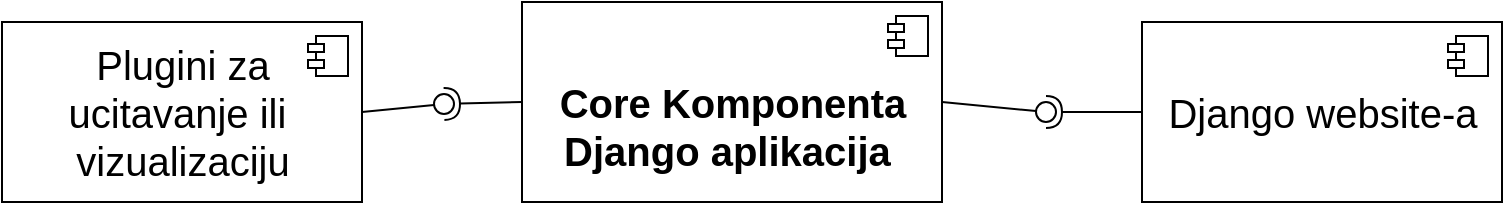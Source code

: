 <mxfile version="20.7.4" type="device"><diagram id="E71KL1TnYvdO44u0E42l" name="Page-1"><mxGraphModel dx="874" dy="484" grid="1" gridSize="10" guides="1" tooltips="1" connect="1" arrows="1" fold="1" page="1" pageScale="1" pageWidth="850" pageHeight="1100" math="0" shadow="0"><root><mxCell id="0"/><mxCell id="1" parent="0"/><mxCell id="lqosQXjnrklMpXCk3s5w-1" value="&lt;font style=&quot;font-size: 20px;&quot;&gt;&lt;br&gt;&lt;b&gt;Core Komponenta&lt;br&gt;Django aplikacija&amp;nbsp;&lt;/b&gt;&lt;/font&gt;" style="html=1;dropTarget=0;" vertex="1" parent="1"><mxGeometry x="270" y="190" width="210" height="100" as="geometry"/></mxCell><mxCell id="lqosQXjnrklMpXCk3s5w-2" value="" style="shape=module;jettyWidth=8;jettyHeight=4;" vertex="1" parent="lqosQXjnrklMpXCk3s5w-1"><mxGeometry x="1" width="20" height="20" relative="1" as="geometry"><mxPoint x="-27" y="7" as="offset"/></mxGeometry></mxCell><mxCell id="lqosQXjnrklMpXCk3s5w-3" value="Django website-a" style="html=1;dropTarget=0;fontSize=20;" vertex="1" parent="1"><mxGeometry x="580" y="200" width="180" height="90" as="geometry"/></mxCell><mxCell id="lqosQXjnrklMpXCk3s5w-4" value="" style="shape=module;jettyWidth=8;jettyHeight=4;fontSize=20;" vertex="1" parent="lqosQXjnrklMpXCk3s5w-3"><mxGeometry x="1" width="20" height="20" relative="1" as="geometry"><mxPoint x="-27" y="7" as="offset"/></mxGeometry></mxCell><mxCell id="lqosQXjnrklMpXCk3s5w-5" value="" style="rounded=0;orthogonalLoop=1;jettySize=auto;html=1;endArrow=none;endFill=0;sketch=0;sourcePerimeterSpacing=0;targetPerimeterSpacing=0;fontSize=20;exitX=1;exitY=0.5;exitDx=0;exitDy=0;" edge="1" target="lqosQXjnrklMpXCk3s5w-7" parent="1" source="lqosQXjnrklMpXCk3s5w-1"><mxGeometry relative="1" as="geometry"><mxPoint x="512" y="245" as="sourcePoint"/></mxGeometry></mxCell><mxCell id="lqosQXjnrklMpXCk3s5w-6" value="" style="rounded=0;orthogonalLoop=1;jettySize=auto;html=1;endArrow=halfCircle;endFill=0;entryX=0.5;entryY=0.5;endSize=6;strokeWidth=1;sketch=0;fontSize=20;" edge="1" target="lqosQXjnrklMpXCk3s5w-7" parent="1" source="lqosQXjnrklMpXCk3s5w-3"><mxGeometry relative="1" as="geometry"><mxPoint x="552" y="245" as="sourcePoint"/></mxGeometry></mxCell><mxCell id="lqosQXjnrklMpXCk3s5w-7" value="" style="ellipse;whiteSpace=wrap;html=1;align=center;aspect=fixed;resizable=0;points=[];outlineConnect=0;sketch=0;fontSize=20;" vertex="1" parent="1"><mxGeometry x="527" y="240" width="10" height="10" as="geometry"/></mxCell><mxCell id="lqosQXjnrklMpXCk3s5w-8" value="Plugini za &lt;br&gt;ucitavanje ili&amp;nbsp;&lt;br&gt;vizualizaciju" style="html=1;dropTarget=0;fontSize=20;" vertex="1" parent="1"><mxGeometry x="10" y="200" width="180" height="90" as="geometry"/></mxCell><mxCell id="lqosQXjnrklMpXCk3s5w-9" value="" style="shape=module;jettyWidth=8;jettyHeight=4;fontSize=20;" vertex="1" parent="lqosQXjnrklMpXCk3s5w-8"><mxGeometry x="1" width="20" height="20" relative="1" as="geometry"><mxPoint x="-27" y="7" as="offset"/></mxGeometry></mxCell><mxCell id="lqosQXjnrklMpXCk3s5w-10" value="" style="rounded=0;orthogonalLoop=1;jettySize=auto;html=1;endArrow=none;endFill=0;sketch=0;sourcePerimeterSpacing=0;targetPerimeterSpacing=0;fontSize=20;exitX=1;exitY=0.5;exitDx=0;exitDy=0;" edge="1" target="lqosQXjnrklMpXCk3s5w-12" parent="1" source="lqosQXjnrklMpXCk3s5w-8"><mxGeometry relative="1" as="geometry"><mxPoint x="211" y="241" as="sourcePoint"/></mxGeometry></mxCell><mxCell id="lqosQXjnrklMpXCk3s5w-11" value="" style="rounded=0;orthogonalLoop=1;jettySize=auto;html=1;endArrow=halfCircle;endFill=0;entryX=0.5;entryY=0.5;endSize=6;strokeWidth=1;sketch=0;fontSize=20;exitX=0;exitY=0.5;exitDx=0;exitDy=0;" edge="1" target="lqosQXjnrklMpXCk3s5w-12" parent="1" source="lqosQXjnrklMpXCk3s5w-1"><mxGeometry relative="1" as="geometry"><mxPoint x="251" y="241" as="sourcePoint"/></mxGeometry></mxCell><mxCell id="lqosQXjnrklMpXCk3s5w-12" value="" style="ellipse;whiteSpace=wrap;html=1;align=center;aspect=fixed;resizable=0;points=[];outlineConnect=0;sketch=0;fontSize=20;" vertex="1" parent="1"><mxGeometry x="226" y="236" width="10" height="10" as="geometry"/></mxCell></root></mxGraphModel></diagram></mxfile>